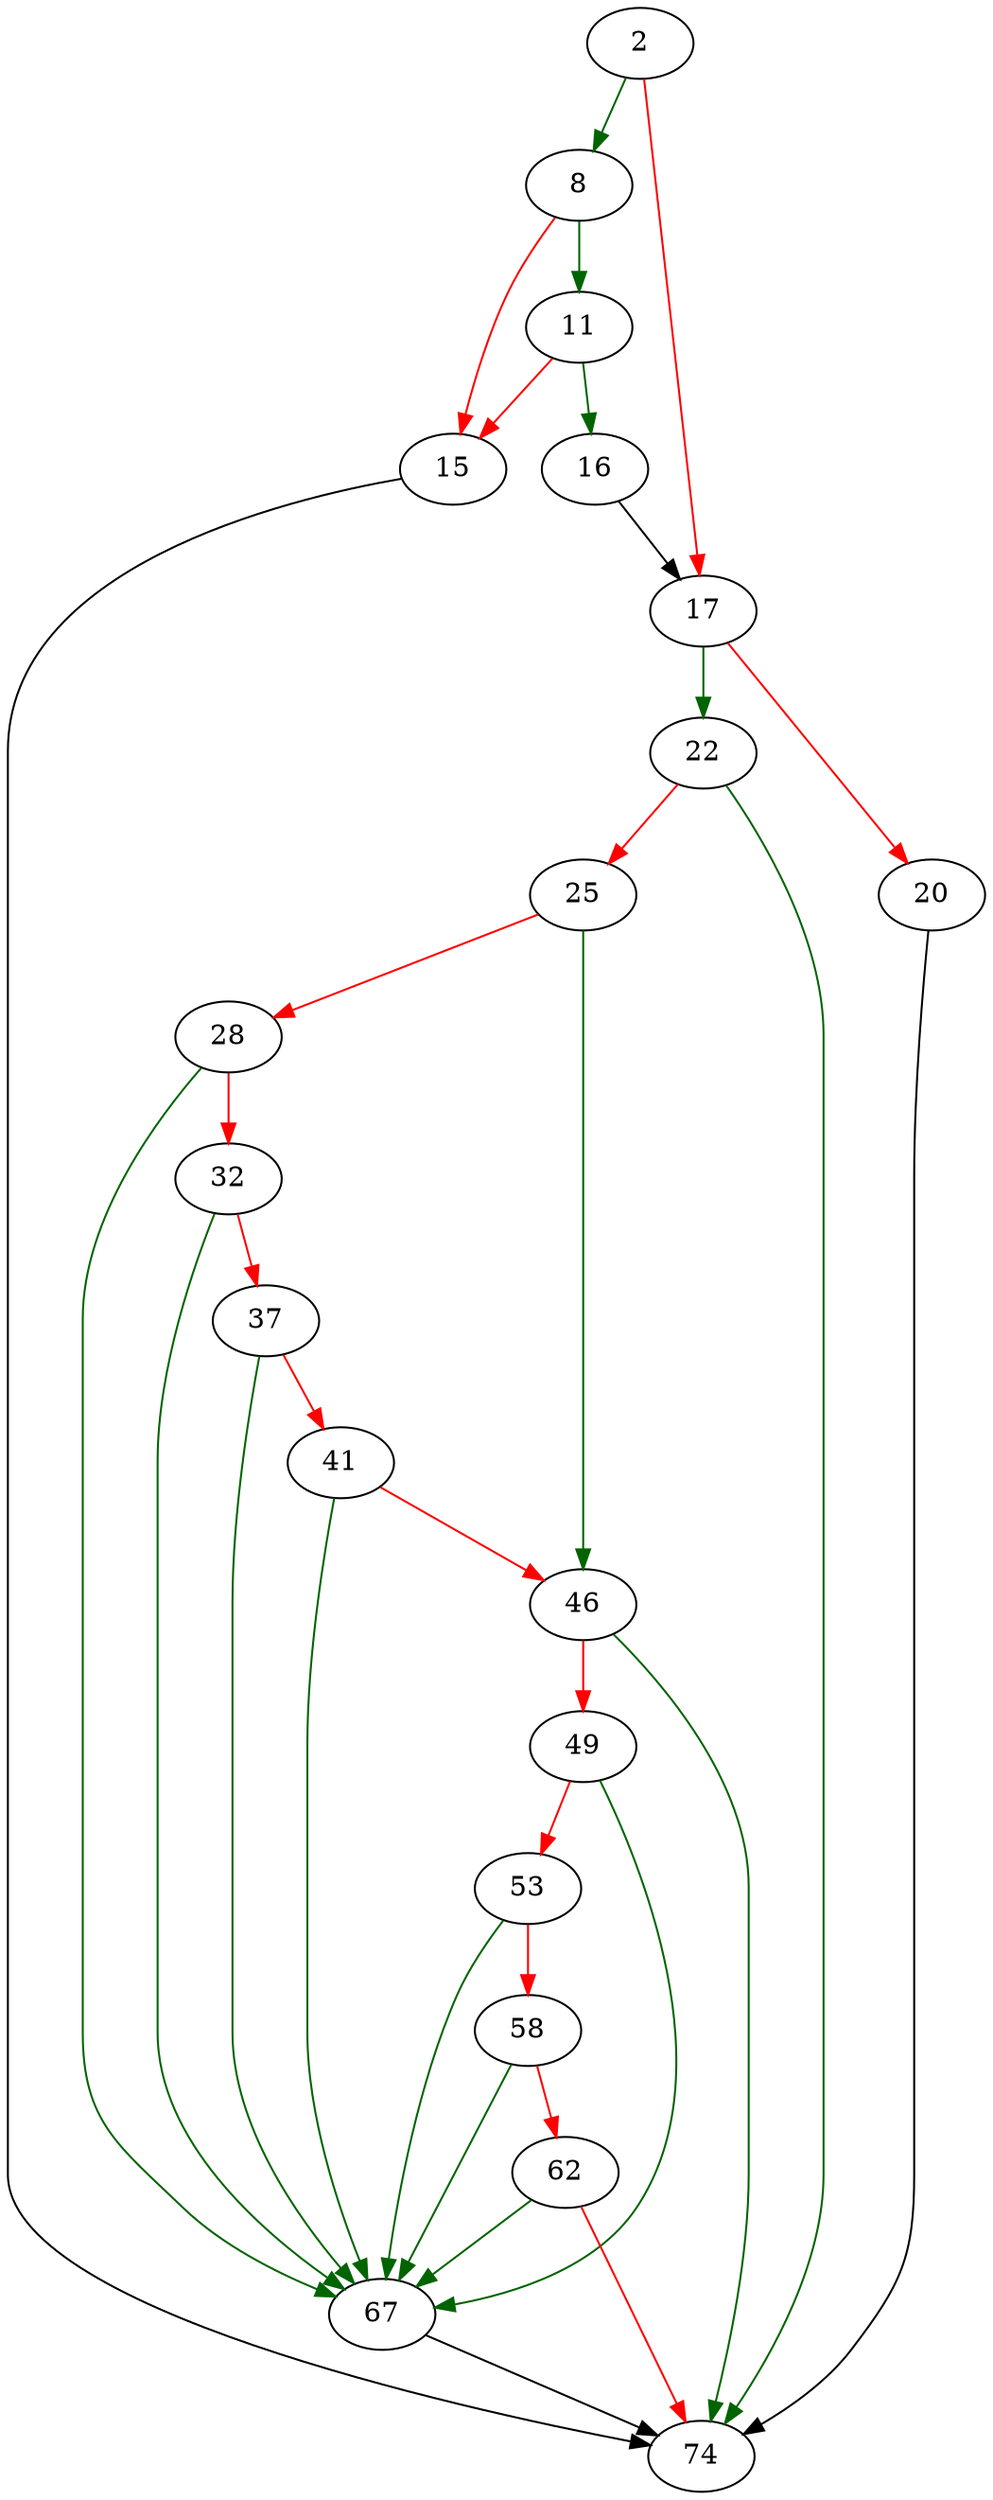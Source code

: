 strict digraph "rpl_pipe2" {
	// Node definitions.
	2 [entry=true];
	8;
	17;
	11;
	15;
	16;
	74;
	22;
	20;
	25;
	46;
	28;
	67;
	32;
	37;
	41;
	49;
	53;
	58;
	62;

	// Edge definitions.
	2 -> 8 [
		color=darkgreen
		cond=true
	];
	2 -> 17 [
		color=red
		cond=false
	];
	8 -> 11 [
		color=darkgreen
		cond=true
	];
	8 -> 15 [
		color=red
		cond=false
	];
	17 -> 22 [
		color=darkgreen
		cond=true
	];
	17 -> 20 [
		color=red
		cond=false
	];
	11 -> 15 [
		color=red
		cond=false
	];
	11 -> 16 [
		color=darkgreen
		cond=true
	];
	15 -> 74;
	16 -> 17;
	22 -> 74 [
		color=darkgreen
		cond=true
	];
	22 -> 25 [
		color=red
		cond=false
	];
	20 -> 74;
	25 -> 46 [
		color=darkgreen
		cond=true
	];
	25 -> 28 [
		color=red
		cond=false
	];
	46 -> 74 [
		color=darkgreen
		cond=true
	];
	46 -> 49 [
		color=red
		cond=false
	];
	28 -> 67 [
		color=darkgreen
		cond=true
	];
	28 -> 32 [
		color=red
		cond=false
	];
	67 -> 74;
	32 -> 67 [
		color=darkgreen
		cond=true
	];
	32 -> 37 [
		color=red
		cond=false
	];
	37 -> 67 [
		color=darkgreen
		cond=true
	];
	37 -> 41 [
		color=red
		cond=false
	];
	41 -> 46 [
		color=red
		cond=false
	];
	41 -> 67 [
		color=darkgreen
		cond=true
	];
	49 -> 67 [
		color=darkgreen
		cond=true
	];
	49 -> 53 [
		color=red
		cond=false
	];
	53 -> 67 [
		color=darkgreen
		cond=true
	];
	53 -> 58 [
		color=red
		cond=false
	];
	58 -> 67 [
		color=darkgreen
		cond=true
	];
	58 -> 62 [
		color=red
		cond=false
	];
	62 -> 74 [
		color=red
		cond=false
	];
	62 -> 67 [
		color=darkgreen
		cond=true
	];
}